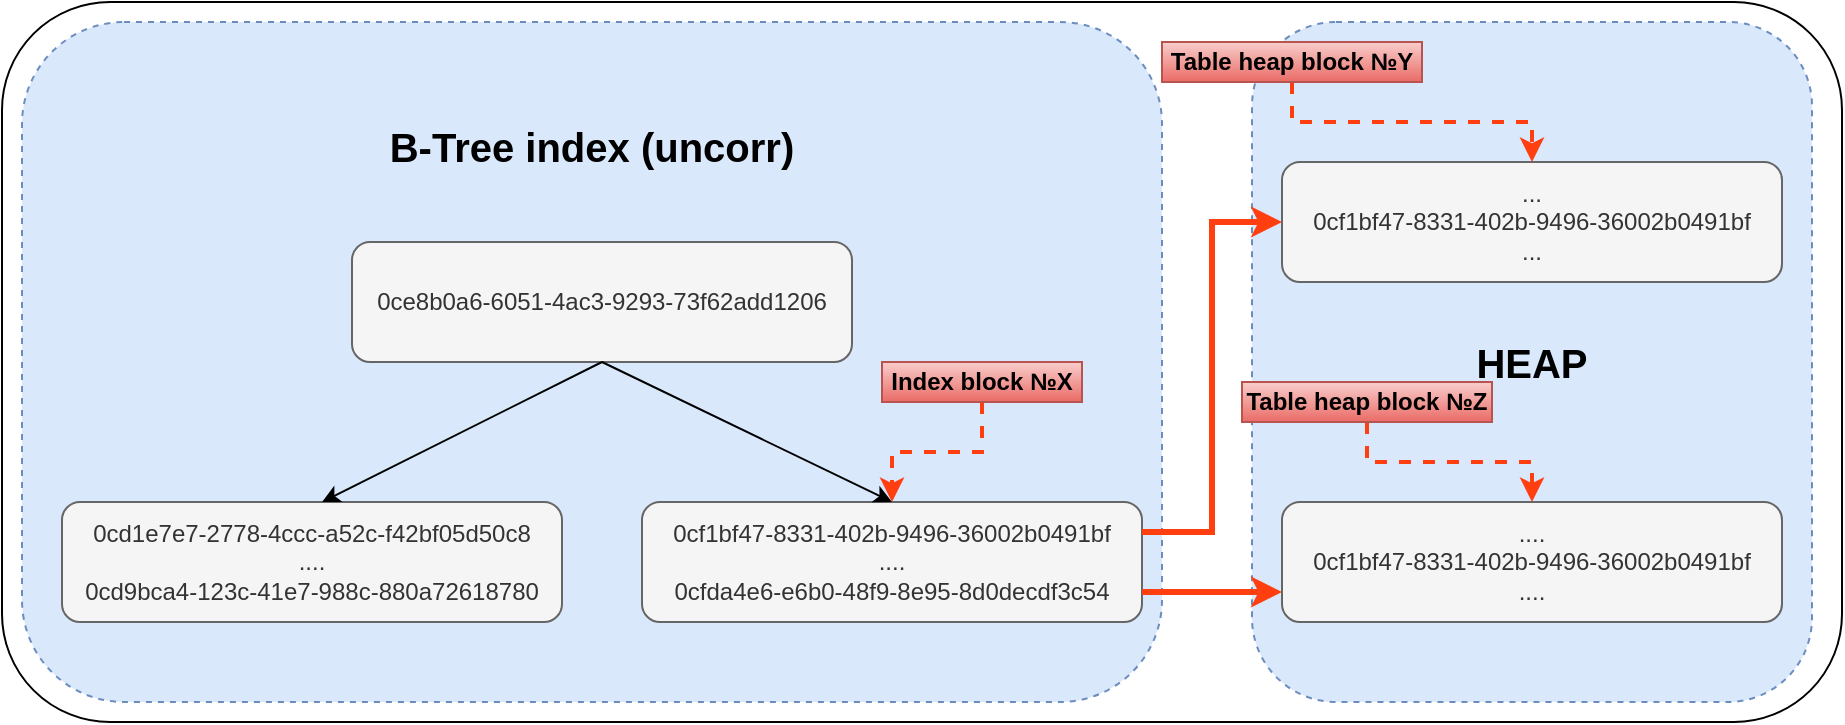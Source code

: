 <mxfile version="14.8.0" type="github">
  <diagram id="DbPqMILzg-7weG4GWjl4" name="Page-1">
    <mxGraphModel dx="1132" dy="1865" grid="1" gridSize="10" guides="1" tooltips="1" connect="1" arrows="1" fold="1" page="1" pageScale="1" pageWidth="850" pageHeight="1100" math="0" shadow="0">
      <root>
        <mxCell id="0" />
        <mxCell id="1" parent="0" />
        <mxCell id="mj10lTI_VtpWvBjkAOqV-36" value="" style="rounded=1;whiteSpace=wrap;html=1;" parent="1" vertex="1">
          <mxGeometry x="20" y="-450" width="920" height="360" as="geometry" />
        </mxCell>
        <mxCell id="mj10lTI_VtpWvBjkAOqV-26" value="&lt;div style=&quot;font-size: 20px&quot;&gt;&lt;font style=&quot;font-size: 20px&quot;&gt;&lt;b&gt;B-Tree index (uncorr)&lt;br&gt;&lt;/b&gt;&lt;/font&gt;&lt;/div&gt;&lt;div style=&quot;font-size: 20px&quot;&gt;&lt;font style=&quot;font-size: 20px&quot;&gt;&lt;b&gt;&lt;br&gt;&lt;/b&gt;&lt;/font&gt;&lt;/div&gt;&lt;div style=&quot;font-size: 20px&quot;&gt;&lt;font style=&quot;font-size: 20px&quot;&gt;&lt;b&gt;&lt;br&gt;&lt;/b&gt;&lt;/font&gt;&lt;/div&gt;&lt;div style=&quot;font-size: 20px&quot;&gt;&lt;font style=&quot;font-size: 20px&quot;&gt;&lt;b&gt;&lt;br&gt;&lt;/b&gt;&lt;/font&gt;&lt;/div&gt;&lt;div style=&quot;font-size: 20px&quot;&gt;&lt;font style=&quot;font-size: 20px&quot;&gt;&lt;b&gt;&lt;br&gt;&lt;/b&gt;&lt;/font&gt;&lt;/div&gt;&lt;div style=&quot;font-size: 20px&quot;&gt;&lt;font style=&quot;font-size: 20px&quot;&gt;&lt;b&gt;&lt;br&gt;&lt;/b&gt;&lt;/font&gt;&lt;/div&gt;&lt;div style=&quot;font-size: 20px&quot;&gt;&lt;font style=&quot;font-size: 20px&quot;&gt;&lt;b&gt;&lt;br&gt;&lt;/b&gt;&lt;/font&gt;&lt;/div&gt;&lt;div style=&quot;font-size: 20px&quot;&gt;&lt;font style=&quot;font-size: 20px&quot;&gt;&lt;b&gt;&lt;br&gt;&lt;/b&gt;&lt;/font&gt;&lt;/div&gt;&lt;div style=&quot;font-size: 20px&quot;&gt;&lt;font style=&quot;font-size: 20px&quot;&gt;&lt;b&gt;&lt;br&gt;&lt;/b&gt;&lt;/font&gt;&lt;/div&gt;&lt;div style=&quot;font-size: 20px&quot;&gt;&lt;font style=&quot;font-size: 20px&quot;&gt;&lt;b&gt;&lt;br&gt;&lt;/b&gt;&lt;/font&gt;&lt;/div&gt;" style="rounded=1;whiteSpace=wrap;html=1;dashed=1;fillColor=#dae8fc;strokeColor=#6c8ebf;" parent="1" vertex="1">
          <mxGeometry x="30" y="-440" width="570" height="340" as="geometry" />
        </mxCell>
        <mxCell id="mj10lTI_VtpWvBjkAOqV-27" value="0ce8b0a6-6051-4ac3-9293-73f62add1206" style="rounded=1;whiteSpace=wrap;html=1;fillColor=#f5f5f5;strokeColor=#666666;fontColor=#333333;" parent="1" vertex="1">
          <mxGeometry x="195" y="-330" width="250" height="60" as="geometry" />
        </mxCell>
        <mxCell id="mj10lTI_VtpWvBjkAOqV-28" value="&lt;div&gt;0cd1e7e7-2778-4ccc-a52c-f42bf05d50c8&lt;br&gt;&lt;/div&gt;&lt;div&gt;....&lt;br&gt;&lt;/div&gt;&lt;div&gt;0cd9bca4-123c-41e7-988c-880a72618780&lt;br&gt;&lt;/div&gt;" style="rounded=1;whiteSpace=wrap;html=1;fillColor=#f5f5f5;strokeColor=#666666;fontColor=#333333;" parent="1" vertex="1">
          <mxGeometry x="50" y="-200" width="250" height="60" as="geometry" />
        </mxCell>
        <mxCell id="mj10lTI_VtpWvBjkAOqV-29" value="&lt;div&gt;0cf1bf47-8331-402b-9496-36002b0491bf&lt;br&gt;&lt;/div&gt;&lt;div&gt;....&lt;br&gt;&lt;/div&gt;&lt;div&gt;0cfda4e6-e6b0-48f9-8e95-8d0decdf3c54&lt;br&gt;&lt;/div&gt;" style="rounded=1;whiteSpace=wrap;html=1;fillColor=#f5f5f5;strokeColor=#666666;fontColor=#333333;" parent="1" vertex="1">
          <mxGeometry x="340" y="-200" width="250" height="60" as="geometry" />
        </mxCell>
        <mxCell id="mj10lTI_VtpWvBjkAOqV-30" value="" style="endArrow=classic;html=1;exitX=0.5;exitY=1;exitDx=0;exitDy=0;" parent="1" source="mj10lTI_VtpWvBjkAOqV-27" edge="1">
          <mxGeometry width="50" height="50" relative="1" as="geometry">
            <mxPoint x="480" y="-10" as="sourcePoint" />
            <mxPoint x="180" y="-200" as="targetPoint" />
          </mxGeometry>
        </mxCell>
        <mxCell id="mj10lTI_VtpWvBjkAOqV-31" value="" style="endArrow=classic;html=1;exitX=0.5;exitY=1;exitDx=0;exitDy=0;entryX=0.5;entryY=0;entryDx=0;entryDy=0;" parent="1" source="mj10lTI_VtpWvBjkAOqV-27" target="mj10lTI_VtpWvBjkAOqV-29" edge="1">
          <mxGeometry width="50" height="50" relative="1" as="geometry">
            <mxPoint x="350" y="-260" as="sourcePoint" />
            <mxPoint x="190" y="-190" as="targetPoint" />
          </mxGeometry>
        </mxCell>
        <mxCell id="mj10lTI_VtpWvBjkAOqV-33" value="&lt;b&gt;&lt;font style=&quot;font-size: 20px&quot;&gt;HEAP&lt;/font&gt;&lt;/b&gt;" style="rounded=1;whiteSpace=wrap;html=1;dashed=1;fillColor=#dae8fc;strokeColor=#6c8ebf;" parent="1" vertex="1">
          <mxGeometry x="645" y="-440" width="280" height="340" as="geometry" />
        </mxCell>
        <mxCell id="mj10lTI_VtpWvBjkAOqV-34" value="&lt;div&gt;...&lt;br&gt;&lt;/div&gt;&lt;div&gt;0cf1bf47-8331-402b-9496-36002b0491bf&lt;/div&gt;&lt;div&gt;...&lt;br&gt;&lt;/div&gt;" style="rounded=1;whiteSpace=wrap;html=1;fillColor=#f5f5f5;strokeColor=#666666;fontColor=#333333;" parent="1" vertex="1">
          <mxGeometry x="660" y="-370" width="250" height="60" as="geometry" />
        </mxCell>
        <mxCell id="mj10lTI_VtpWvBjkAOqV-35" value="&lt;div&gt;....&lt;br&gt;&lt;/div&gt;&lt;div&gt;0cf1bf47-8331-402b-9496-36002b0491bf&lt;/div&gt;&lt;div&gt;....&lt;br&gt;&lt;/div&gt;" style="rounded=1;whiteSpace=wrap;html=1;fillColor=#f5f5f5;strokeColor=#666666;fontColor=#333333;" parent="1" vertex="1">
          <mxGeometry x="660" y="-200" width="250" height="60" as="geometry" />
        </mxCell>
        <mxCell id="mj10lTI_VtpWvBjkAOqV-37" style="edgeStyle=orthogonalEdgeStyle;rounded=0;orthogonalLoop=1;jettySize=auto;html=1;exitX=1;exitY=0.25;exitDx=0;exitDy=0;entryX=0;entryY=0.5;entryDx=0;entryDy=0;strokeWidth=3;strokeColor=#FF3F0F;" parent="1" source="mj10lTI_VtpWvBjkAOqV-29" target="mj10lTI_VtpWvBjkAOqV-34" edge="1">
          <mxGeometry relative="1" as="geometry" />
        </mxCell>
        <mxCell id="mj10lTI_VtpWvBjkAOqV-38" style="edgeStyle=orthogonalEdgeStyle;rounded=0;orthogonalLoop=1;jettySize=auto;html=1;exitX=1;exitY=0.75;exitDx=0;exitDy=0;entryX=0;entryY=0.75;entryDx=0;entryDy=0;strokeWidth=3;strokeColor=#FF3F0F;" parent="1" source="mj10lTI_VtpWvBjkAOqV-29" target="mj10lTI_VtpWvBjkAOqV-35" edge="1">
          <mxGeometry relative="1" as="geometry" />
        </mxCell>
        <mxCell id="mj10lTI_VtpWvBjkAOqV-43" style="edgeStyle=orthogonalEdgeStyle;rounded=0;orthogonalLoop=1;jettySize=auto;html=1;exitX=0.5;exitY=1;exitDx=0;exitDy=0;strokeWidth=2;strokeColor=#FF3F0F;dashed=1;" parent="1" source="mj10lTI_VtpWvBjkAOqV-39" target="mj10lTI_VtpWvBjkAOqV-29" edge="1">
          <mxGeometry relative="1" as="geometry" />
        </mxCell>
        <mxCell id="mj10lTI_VtpWvBjkAOqV-39" value="&lt;b&gt;Index block №X&lt;/b&gt;" style="text;html=1;strokeColor=#b85450;fillColor=#f8cecc;align=center;verticalAlign=middle;whiteSpace=wrap;rounded=0;gradientColor=#ea6b66;" parent="1" vertex="1">
          <mxGeometry x="460" y="-270" width="100" height="20" as="geometry" />
        </mxCell>
        <mxCell id="mj10lTI_VtpWvBjkAOqV-45" style="edgeStyle=orthogonalEdgeStyle;rounded=0;orthogonalLoop=1;jettySize=auto;html=1;exitX=0.5;exitY=1;exitDx=0;exitDy=0;strokeWidth=2;strokeColor=#FF3F0F;dashed=1;" parent="1" source="mj10lTI_VtpWvBjkAOqV-44" target="mj10lTI_VtpWvBjkAOqV-34" edge="1">
          <mxGeometry relative="1" as="geometry" />
        </mxCell>
        <mxCell id="mj10lTI_VtpWvBjkAOqV-44" value="&lt;b&gt;Table heap block №Y&lt;/b&gt;" style="text;html=1;strokeColor=#b85450;fillColor=#f8cecc;align=center;verticalAlign=middle;whiteSpace=wrap;rounded=0;gradientColor=#ea6b66;" parent="1" vertex="1">
          <mxGeometry x="600" y="-430" width="130" height="20" as="geometry" />
        </mxCell>
        <mxCell id="mj10lTI_VtpWvBjkAOqV-48" style="edgeStyle=orthogonalEdgeStyle;rounded=0;orthogonalLoop=1;jettySize=auto;html=1;strokeColor=#FF3F0F;strokeWidth=2;dashed=1;" parent="1" source="mj10lTI_VtpWvBjkAOqV-47" target="mj10lTI_VtpWvBjkAOqV-35" edge="1">
          <mxGeometry relative="1" as="geometry" />
        </mxCell>
        <mxCell id="mj10lTI_VtpWvBjkAOqV-47" value="&lt;b&gt;Table heap block №Z&lt;/b&gt;" style="text;html=1;strokeColor=#b85450;fillColor=#f8cecc;align=center;verticalAlign=middle;whiteSpace=wrap;rounded=0;gradientColor=#ea6b66;" parent="1" vertex="1">
          <mxGeometry x="640" y="-260" width="125" height="20" as="geometry" />
        </mxCell>
      </root>
    </mxGraphModel>
  </diagram>
</mxfile>
